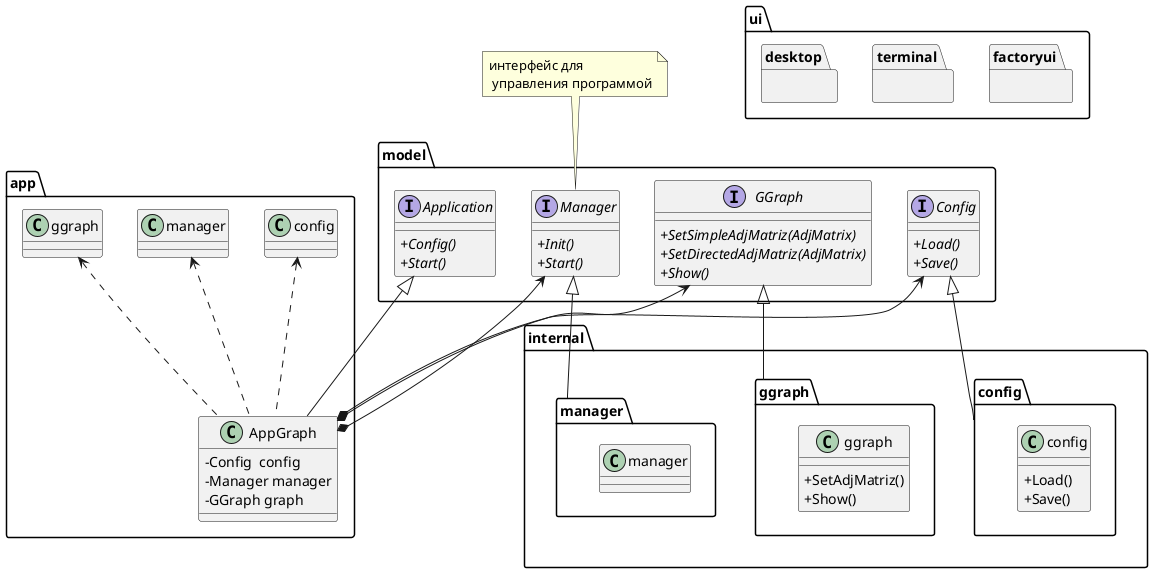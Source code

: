 @startuml
skinparam ClassAttributeIconSize 0

package "model" {
    interface IApp as "Application" {
        + {abstract} Config()
        + {abstract} Start()
    }

    interface IConfig as "Config" {
       + {abstract} Load()
       + {abstract} Save()
    }

    interface IGGraph as "GGraph" {
       + {abstract} SetSimpleAdjMatriz(AdjMatrix)
       + {abstract} SetDirectedAdjMatriz(AdjMatrix)
       + {abstract} Show()
    }

    interface IManager as "Manager" {
       + {abstract} Init()
       + {abstract} Start()
    }
}
note top: интерфейс для\n управления программой


package "app" {

    class AppGraph{
        - Config  сonfig
        - Manager manager
        - GGraph graph
    }
    IApp <|--AppGraph
    IConfig  <--*  AppGraph
    IManager <--*  AppGraph
    IGGraph  <--*  AppGraph

    ggraph  <.. AppGraph
    config  <.. AppGraph
    manager <.. AppGraph
}

package "internal" {

    package "config" {
        class config{
            + Load()
            + Save()
        }
    }
    IConfig <|-- config

    package "ggraph" {
        class ggraph{
            + SetAdjMatriz()
            + Show()
        }
    }
    IGGraph  <|-- ggraph

    package "manager" {
        class manager{

        }
    }
    IManager <|-- manager

}


package ui {
    package factoryui{}
    package terminal{}
    package desktop{}
}


@enduml
